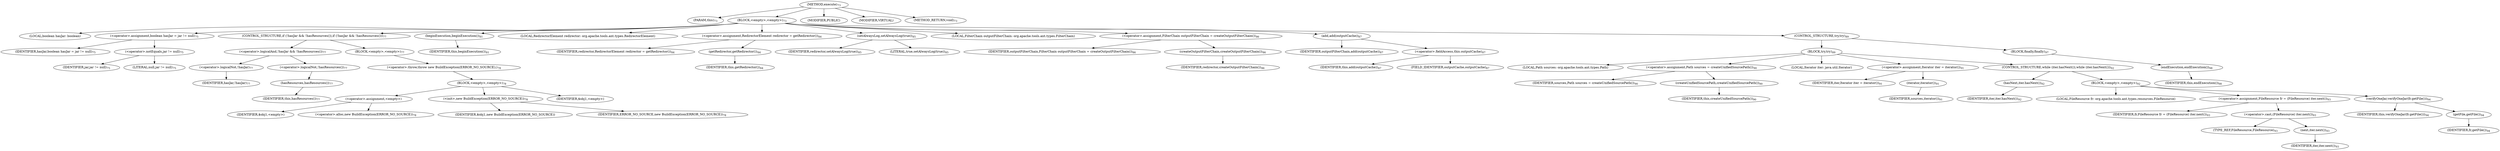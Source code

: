 digraph "execute" {  
"83" [label = <(METHOD,execute)<SUB>73</SUB>> ]
"6" [label = <(PARAM,this)<SUB>73</SUB>> ]
"84" [label = <(BLOCK,&lt;empty&gt;,&lt;empty&gt;)<SUB>73</SUB>> ]
"85" [label = <(LOCAL,boolean hasJar: boolean)> ]
"86" [label = <(&lt;operator&gt;.assignment,boolean hasJar = jar != null)<SUB>75</SUB>> ]
"87" [label = <(IDENTIFIER,hasJar,boolean hasJar = jar != null)<SUB>75</SUB>> ]
"88" [label = <(&lt;operator&gt;.notEquals,jar != null)<SUB>75</SUB>> ]
"89" [label = <(IDENTIFIER,jar,jar != null)<SUB>75</SUB>> ]
"90" [label = <(LITERAL,null,jar != null)<SUB>75</SUB>> ]
"91" [label = <(CONTROL_STRUCTURE,if (!hasJar &amp;&amp; !hasResources()),if (!hasJar &amp;&amp; !hasResources()))<SUB>77</SUB>> ]
"92" [label = <(&lt;operator&gt;.logicalAnd,!hasJar &amp;&amp; !hasResources())<SUB>77</SUB>> ]
"93" [label = <(&lt;operator&gt;.logicalNot,!hasJar)<SUB>77</SUB>> ]
"94" [label = <(IDENTIFIER,hasJar,!hasJar)<SUB>77</SUB>> ]
"95" [label = <(&lt;operator&gt;.logicalNot,!hasResources())<SUB>77</SUB>> ]
"96" [label = <(hasResources,hasResources())<SUB>77</SUB>> ]
"5" [label = <(IDENTIFIER,this,hasResources())<SUB>77</SUB>> ]
"97" [label = <(BLOCK,&lt;empty&gt;,&lt;empty&gt;)<SUB>77</SUB>> ]
"98" [label = <(&lt;operator&gt;.throw,throw new BuildException(ERROR_NO_SOURCE);)<SUB>78</SUB>> ]
"99" [label = <(BLOCK,&lt;empty&gt;,&lt;empty&gt;)<SUB>78</SUB>> ]
"100" [label = <(&lt;operator&gt;.assignment,&lt;empty&gt;)> ]
"101" [label = <(IDENTIFIER,$obj1,&lt;empty&gt;)> ]
"102" [label = <(&lt;operator&gt;.alloc,new BuildException(ERROR_NO_SOURCE))<SUB>78</SUB>> ]
"103" [label = <(&lt;init&gt;,new BuildException(ERROR_NO_SOURCE))<SUB>78</SUB>> ]
"104" [label = <(IDENTIFIER,$obj1,new BuildException(ERROR_NO_SOURCE))> ]
"105" [label = <(IDENTIFIER,ERROR_NO_SOURCE,new BuildException(ERROR_NO_SOURCE))<SUB>78</SUB>> ]
"106" [label = <(IDENTIFIER,$obj1,&lt;empty&gt;)> ]
"107" [label = <(beginExecution,beginExecution())<SUB>81</SUB>> ]
"7" [label = <(IDENTIFIER,this,beginExecution())<SUB>81</SUB>> ]
"108" [label = <(LOCAL,RedirectorElement redirector: org.apache.tools.ant.types.RedirectorElement)> ]
"109" [label = <(&lt;operator&gt;.assignment,RedirectorElement redirector = getRedirector())<SUB>84</SUB>> ]
"110" [label = <(IDENTIFIER,redirector,RedirectorElement redirector = getRedirector())<SUB>84</SUB>> ]
"111" [label = <(getRedirector,getRedirector())<SUB>84</SUB>> ]
"8" [label = <(IDENTIFIER,this,getRedirector())<SUB>84</SUB>> ]
"112" [label = <(setAlwaysLog,setAlwaysLog(true))<SUB>85</SUB>> ]
"113" [label = <(IDENTIFIER,redirector,setAlwaysLog(true))<SUB>85</SUB>> ]
"114" [label = <(LITERAL,true,setAlwaysLog(true))<SUB>85</SUB>> ]
"115" [label = <(LOCAL,FilterChain outputFilterChain: org.apache.tools.ant.types.FilterChain)> ]
"116" [label = <(&lt;operator&gt;.assignment,FilterChain outputFilterChain = createOutputFilterChain())<SUB>86</SUB>> ]
"117" [label = <(IDENTIFIER,outputFilterChain,FilterChain outputFilterChain = createOutputFilterChain())<SUB>86</SUB>> ]
"118" [label = <(createOutputFilterChain,createOutputFilterChain())<SUB>86</SUB>> ]
"119" [label = <(IDENTIFIER,redirector,createOutputFilterChain())<SUB>86</SUB>> ]
"120" [label = <(add,add(outputCache))<SUB>87</SUB>> ]
"121" [label = <(IDENTIFIER,outputFilterChain,add(outputCache))<SUB>87</SUB>> ]
"122" [label = <(&lt;operator&gt;.fieldAccess,this.outputCache)<SUB>87</SUB>> ]
"123" [label = <(IDENTIFIER,this,add(outputCache))<SUB>87</SUB>> ]
"124" [label = <(FIELD_IDENTIFIER,outputCache,outputCache)<SUB>87</SUB>> ]
"125" [label = <(CONTROL_STRUCTURE,try,try)<SUB>89</SUB>> ]
"126" [label = <(BLOCK,try,try)<SUB>89</SUB>> ]
"127" [label = <(LOCAL,Path sources: org.apache.tools.ant.types.Path)> ]
"128" [label = <(&lt;operator&gt;.assignment,Path sources = createUnifiedSourcePath())<SUB>90</SUB>> ]
"129" [label = <(IDENTIFIER,sources,Path sources = createUnifiedSourcePath())<SUB>90</SUB>> ]
"130" [label = <(createUnifiedSourcePath,createUnifiedSourcePath())<SUB>90</SUB>> ]
"9" [label = <(IDENTIFIER,this,createUnifiedSourcePath())<SUB>90</SUB>> ]
"131" [label = <(LOCAL,Iterator iter: java.util.Iterator)> ]
"132" [label = <(&lt;operator&gt;.assignment,Iterator iter = iterator())<SUB>91</SUB>> ]
"133" [label = <(IDENTIFIER,iter,Iterator iter = iterator())<SUB>91</SUB>> ]
"134" [label = <(iterator,iterator())<SUB>91</SUB>> ]
"135" [label = <(IDENTIFIER,sources,iterator())<SUB>91</SUB>> ]
"136" [label = <(CONTROL_STRUCTURE,while (iter.hasNext()),while (iter.hasNext()))<SUB>92</SUB>> ]
"137" [label = <(hasNext,iter.hasNext())<SUB>92</SUB>> ]
"138" [label = <(IDENTIFIER,iter,iter.hasNext())<SUB>92</SUB>> ]
"139" [label = <(BLOCK,&lt;empty&gt;,&lt;empty&gt;)<SUB>92</SUB>> ]
"140" [label = <(LOCAL,FileResource fr: org.apache.tools.ant.types.resources.FileResource)> ]
"141" [label = <(&lt;operator&gt;.assignment,FileResource fr = (FileResource) iter.next())<SUB>93</SUB>> ]
"142" [label = <(IDENTIFIER,fr,FileResource fr = (FileResource) iter.next())<SUB>93</SUB>> ]
"143" [label = <(&lt;operator&gt;.cast,(FileResource) iter.next())<SUB>93</SUB>> ]
"144" [label = <(TYPE_REF,FileResource,FileResource)<SUB>93</SUB>> ]
"145" [label = <(next,iter.next())<SUB>93</SUB>> ]
"146" [label = <(IDENTIFIER,iter,iter.next())<SUB>93</SUB>> ]
"147" [label = <(verifyOneJar,verifyOneJar(fr.getFile()))<SUB>94</SUB>> ]
"10" [label = <(IDENTIFIER,this,verifyOneJar(fr.getFile()))<SUB>94</SUB>> ]
"148" [label = <(getFile,getFile())<SUB>94</SUB>> ]
"149" [label = <(IDENTIFIER,fr,getFile())<SUB>94</SUB>> ]
"150" [label = <(BLOCK,finally,finally)<SUB>97</SUB>> ]
"151" [label = <(endExecution,endExecution())<SUB>98</SUB>> ]
"11" [label = <(IDENTIFIER,this,endExecution())<SUB>98</SUB>> ]
"152" [label = <(MODIFIER,PUBLIC)> ]
"153" [label = <(MODIFIER,VIRTUAL)> ]
"154" [label = <(METHOD_RETURN,void)<SUB>73</SUB>> ]
  "83" -> "6" 
  "83" -> "84" 
  "83" -> "152" 
  "83" -> "153" 
  "83" -> "154" 
  "84" -> "85" 
  "84" -> "86" 
  "84" -> "91" 
  "84" -> "107" 
  "84" -> "108" 
  "84" -> "109" 
  "84" -> "112" 
  "84" -> "115" 
  "84" -> "116" 
  "84" -> "120" 
  "84" -> "125" 
  "86" -> "87" 
  "86" -> "88" 
  "88" -> "89" 
  "88" -> "90" 
  "91" -> "92" 
  "91" -> "97" 
  "92" -> "93" 
  "92" -> "95" 
  "93" -> "94" 
  "95" -> "96" 
  "96" -> "5" 
  "97" -> "98" 
  "98" -> "99" 
  "99" -> "100" 
  "99" -> "103" 
  "99" -> "106" 
  "100" -> "101" 
  "100" -> "102" 
  "103" -> "104" 
  "103" -> "105" 
  "107" -> "7" 
  "109" -> "110" 
  "109" -> "111" 
  "111" -> "8" 
  "112" -> "113" 
  "112" -> "114" 
  "116" -> "117" 
  "116" -> "118" 
  "118" -> "119" 
  "120" -> "121" 
  "120" -> "122" 
  "122" -> "123" 
  "122" -> "124" 
  "125" -> "126" 
  "125" -> "150" 
  "126" -> "127" 
  "126" -> "128" 
  "126" -> "131" 
  "126" -> "132" 
  "126" -> "136" 
  "128" -> "129" 
  "128" -> "130" 
  "130" -> "9" 
  "132" -> "133" 
  "132" -> "134" 
  "134" -> "135" 
  "136" -> "137" 
  "136" -> "139" 
  "137" -> "138" 
  "139" -> "140" 
  "139" -> "141" 
  "139" -> "147" 
  "141" -> "142" 
  "141" -> "143" 
  "143" -> "144" 
  "143" -> "145" 
  "145" -> "146" 
  "147" -> "10" 
  "147" -> "148" 
  "148" -> "149" 
  "150" -> "151" 
  "151" -> "11" 
}
